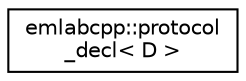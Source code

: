 digraph "Graphical Class Hierarchy"
{
 // LATEX_PDF_SIZE
  edge [fontname="Helvetica",fontsize="10",labelfontname="Helvetica",labelfontsize="10"];
  node [fontname="Helvetica",fontsize="10",shape=record];
  rankdir="LR";
  Node0 [label="emlabcpp::protocol\l_decl\< D \>",height=0.2,width=0.4,color="black", fillcolor="white", style="filled",URL="$structemlabcpp_1_1protocol__decl.html",tooltip=" "];
}
